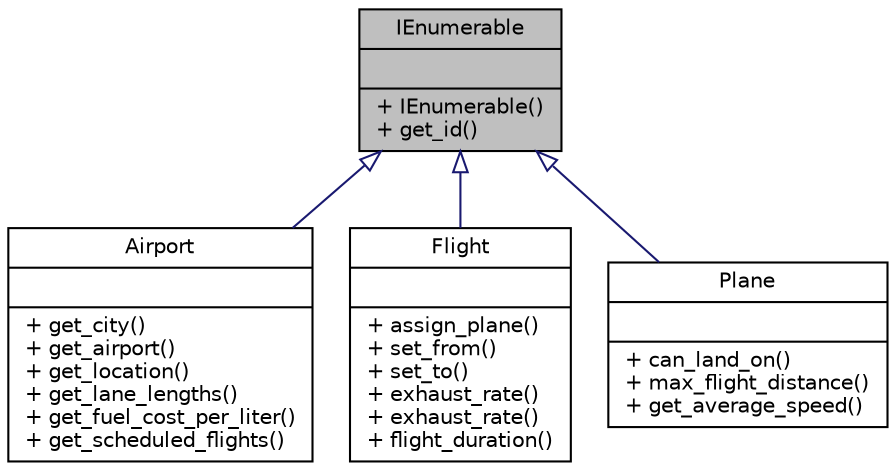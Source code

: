 digraph "IEnumerable"
{
 // LATEX_PDF_SIZE
  bgcolor="transparent";
  edge [fontname="Helvetica",fontsize="10",labelfontname="Helvetica",labelfontsize="10"];
  node [fontname="Helvetica",fontsize="10",shape=record];
  Node1 [label="{IEnumerable\n||+ IEnumerable()\l+ get_id()\l}",height=0.2,width=0.4,color="black", fillcolor="grey75", style="filled", fontcolor="black",tooltip="A base class that provides unique IDs for objects."];
  Node1 -> Node2 [dir="back",color="midnightblue",fontsize="10",style="solid",arrowtail="onormal",fontname="Helvetica"];
  Node2 [label="{Airport\n||+ get_city()\l+ get_airport()\l+ get_location()\l+ get_lane_lengths()\l+ get_fuel_cost_per_liter()\l+ get_scheduled_flights()\l}",height=0.2,width=0.4,color="black",URL="$classAirport.html",tooltip=" "];
  Node1 -> Node3 [dir="back",color="midnightblue",fontsize="10",style="solid",arrowtail="onormal",fontname="Helvetica"];
  Node3 [label="{Flight\n||+ assign_plane()\l+ set_from()\l+ set_to()\l+ exhaust_rate()\l+ exhaust_rate()\l+ flight_duration()\l}",height=0.2,width=0.4,color="black",URL="$classFlight.html",tooltip="Represents a flight, including its schedule, route, and assigned plane."];
  Node1 -> Node4 [dir="back",color="midnightblue",fontsize="10",style="solid",arrowtail="onormal",fontname="Helvetica"];
  Node4 [label="{Plane\n||+ can_land_on()\l+ max_flight_distance()\l+ get_average_speed()\l}",height=0.2,width=0.4,color="black",URL="$classPlane.html",tooltip="Represents an aircraft with details for efficient airline management."];
}
